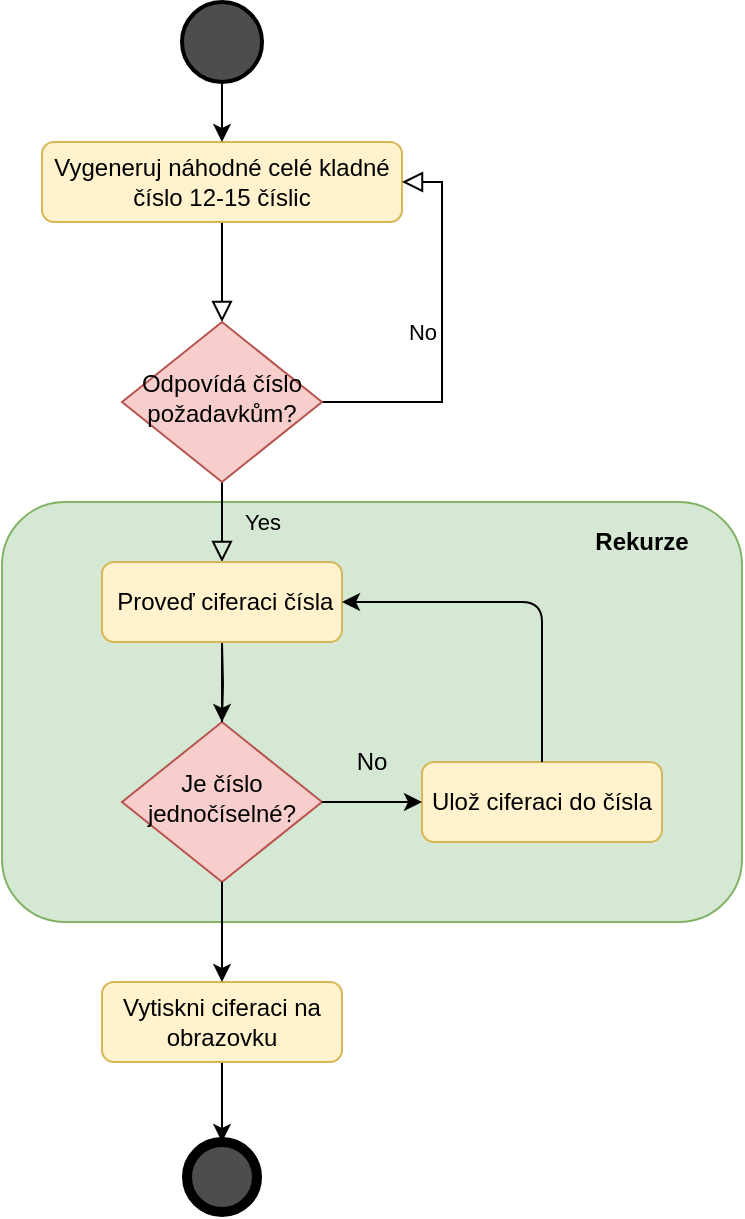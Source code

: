 <mxfile version="14.9.2" type="github">
  <diagram id="C5RBs43oDa-KdzZeNtuy" name="Page-1">
    <mxGraphModel dx="1182" dy="675" grid="1" gridSize="10" guides="1" tooltips="1" connect="1" arrows="1" fold="1" page="1" pageScale="1" pageWidth="827" pageHeight="1169" math="0" shadow="0">
      <root>
        <mxCell id="WIyWlLk6GJQsqaUBKTNV-0" />
        <mxCell id="WIyWlLk6GJQsqaUBKTNV-1" parent="WIyWlLk6GJQsqaUBKTNV-0" />
        <mxCell id="qn_D5Zz4uomN0qAojvKe-25" value="" style="rounded=1;whiteSpace=wrap;html=1;fillColor=#d5e8d4;strokeColor=#82b366;" vertex="1" parent="WIyWlLk6GJQsqaUBKTNV-1">
          <mxGeometry x="130" y="310" width="370" height="210" as="geometry" />
        </mxCell>
        <mxCell id="qn_D5Zz4uomN0qAojvKe-0" value="" style="rounded=0;html=1;jettySize=auto;orthogonalLoop=1;fontSize=11;endArrow=block;endFill=0;endSize=8;strokeWidth=1;shadow=0;labelBackgroundColor=none;edgeStyle=orthogonalEdgeStyle;" edge="1" parent="WIyWlLk6GJQsqaUBKTNV-1" source="qn_D5Zz4uomN0qAojvKe-1" target="qn_D5Zz4uomN0qAojvKe-4">
          <mxGeometry relative="1" as="geometry" />
        </mxCell>
        <mxCell id="qn_D5Zz4uomN0qAojvKe-1" value="Vygeneruj náhodné celé kladné číslo 12-15 číslic" style="rounded=1;whiteSpace=wrap;html=1;fontSize=12;glass=0;strokeWidth=1;shadow=0;fillColor=#fff2cc;strokeColor=#d6b656;" vertex="1" parent="WIyWlLk6GJQsqaUBKTNV-1">
          <mxGeometry x="150" y="130" width="180" height="40" as="geometry" />
        </mxCell>
        <mxCell id="qn_D5Zz4uomN0qAojvKe-3" value="No" style="edgeStyle=orthogonalEdgeStyle;rounded=0;html=1;jettySize=auto;orthogonalLoop=1;fontSize=11;endArrow=block;endFill=0;endSize=8;strokeWidth=1;shadow=0;labelBackgroundColor=none;entryX=1;entryY=0.5;entryDx=0;entryDy=0;" edge="1" parent="WIyWlLk6GJQsqaUBKTNV-1" source="qn_D5Zz4uomN0qAojvKe-4" target="qn_D5Zz4uomN0qAojvKe-1">
          <mxGeometry y="10" relative="1" as="geometry">
            <mxPoint as="offset" />
            <mxPoint x="340" y="260" as="targetPoint" />
            <Array as="points">
              <mxPoint x="350" y="260" />
              <mxPoint x="350" y="150" />
            </Array>
          </mxGeometry>
        </mxCell>
        <mxCell id="qn_D5Zz4uomN0qAojvKe-11" value="" style="edgeStyle=orthogonalEdgeStyle;rounded=0;orthogonalLoop=1;jettySize=auto;html=1;" edge="1" parent="WIyWlLk6GJQsqaUBKTNV-1" source="qn_D5Zz4uomN0qAojvKe-12" target="qn_D5Zz4uomN0qAojvKe-1">
          <mxGeometry relative="1" as="geometry" />
        </mxCell>
        <mxCell id="qn_D5Zz4uomN0qAojvKe-12" value="" style="strokeWidth=2;html=1;shape=mxgraph.flowchart.start_2;whiteSpace=wrap;fillColor=#4D4D4D;" vertex="1" parent="WIyWlLk6GJQsqaUBKTNV-1">
          <mxGeometry x="220" y="60" width="40" height="40" as="geometry" />
        </mxCell>
        <mxCell id="qn_D5Zz4uomN0qAojvKe-13" value="" style="shape=ellipse;html=1;dashed=0;whitespace=wrap;aspect=fixed;strokeWidth=5;perimeter=ellipsePerimeter;fillColor=#4D4D4D;" vertex="1" parent="WIyWlLk6GJQsqaUBKTNV-1">
          <mxGeometry x="222.5" y="630" width="35" height="35" as="geometry" />
        </mxCell>
        <mxCell id="qn_D5Zz4uomN0qAojvKe-20" value="" style="edgeStyle=orthogonalEdgeStyle;rounded=0;orthogonalLoop=1;jettySize=auto;html=1;" edge="1" parent="WIyWlLk6GJQsqaUBKTNV-1" source="qn_D5Zz4uomN0qAojvKe-21" target="qn_D5Zz4uomN0qAojvKe-13">
          <mxGeometry relative="1" as="geometry" />
        </mxCell>
        <mxCell id="qn_D5Zz4uomN0qAojvKe-21" value="Vytiskni ciferaci na obrazovku" style="rounded=1;whiteSpace=wrap;html=1;fontSize=12;glass=0;strokeWidth=1;shadow=0;fillColor=#fff2cc;strokeColor=#d6b656;" vertex="1" parent="WIyWlLk6GJQsqaUBKTNV-1">
          <mxGeometry x="180" y="550" width="120" height="40" as="geometry" />
        </mxCell>
        <mxCell id="qn_D5Zz4uomN0qAojvKe-2" value="Yes" style="rounded=0;html=1;jettySize=auto;orthogonalLoop=1;fontSize=11;endArrow=block;endFill=0;endSize=8;strokeWidth=1;shadow=0;labelBackgroundColor=none;edgeStyle=orthogonalEdgeStyle;" edge="1" parent="WIyWlLk6GJQsqaUBKTNV-1" source="qn_D5Zz4uomN0qAojvKe-4">
          <mxGeometry y="20" relative="1" as="geometry">
            <mxPoint as="offset" />
            <mxPoint x="240" y="340" as="targetPoint" />
          </mxGeometry>
        </mxCell>
        <mxCell id="qn_D5Zz4uomN0qAojvKe-4" value="Odpovídá číslo požadavkům?" style="rhombus;whiteSpace=wrap;html=1;shadow=0;fontFamily=Helvetica;fontSize=12;align=center;strokeWidth=1;spacing=6;spacingTop=-4;fillColor=#f8cecc;strokeColor=#b85450;" vertex="1" parent="WIyWlLk6GJQsqaUBKTNV-1">
          <mxGeometry x="190" y="220" width="100" height="80" as="geometry" />
        </mxCell>
        <mxCell id="qn_D5Zz4uomN0qAojvKe-24" value="" style="edgeStyle=orthogonalEdgeStyle;rounded=0;orthogonalLoop=1;jettySize=auto;html=1;" edge="1" parent="WIyWlLk6GJQsqaUBKTNV-1" source="qn_D5Zz4uomN0qAojvKe-10" target="qn_D5Zz4uomN0qAojvKe-16">
          <mxGeometry relative="1" as="geometry" />
        </mxCell>
        <mxCell id="qn_D5Zz4uomN0qAojvKe-22" value="No" style="text;html=1;strokeColor=none;fillColor=none;align=center;verticalAlign=middle;whiteSpace=wrap;rounded=0;" vertex="1" parent="WIyWlLk6GJQsqaUBKTNV-1">
          <mxGeometry x="295" y="430" width="40" height="20" as="geometry" />
        </mxCell>
        <mxCell id="qn_D5Zz4uomN0qAojvKe-16" value="Je číslo jednočíselné?" style="rhombus;whiteSpace=wrap;html=1;shadow=0;fontFamily=Helvetica;fontSize=12;align=center;strokeWidth=1;spacing=6;spacingTop=-4;fillColor=#f8cecc;strokeColor=#b85450;" vertex="1" parent="WIyWlLk6GJQsqaUBKTNV-1">
          <mxGeometry x="190" y="420" width="100" height="80" as="geometry" />
        </mxCell>
        <mxCell id="qn_D5Zz4uomN0qAojvKe-23" value="" style="rounded=0;html=1;jettySize=auto;orthogonalLoop=1;fontSize=11;endArrow=none;endFill=0;endSize=8;strokeWidth=1;shadow=0;labelBackgroundColor=none;edgeStyle=orthogonalEdgeStyle;entryX=0.5;entryY=0;entryDx=0;entryDy=0;" edge="1" parent="WIyWlLk6GJQsqaUBKTNV-1" target="qn_D5Zz4uomN0qAojvKe-16">
          <mxGeometry x="0.333" y="20" relative="1" as="geometry">
            <mxPoint as="offset" />
            <mxPoint x="240" y="480" as="targetPoint" />
            <mxPoint x="240" y="380" as="sourcePoint" />
          </mxGeometry>
        </mxCell>
        <mxCell id="qn_D5Zz4uomN0qAojvKe-10" value="&amp;nbsp;Proveď ciferaci čísla" style="rounded=1;whiteSpace=wrap;html=1;fontSize=12;glass=0;strokeWidth=1;shadow=0;fillColor=#fff2cc;strokeColor=#d6b656;" vertex="1" parent="WIyWlLk6GJQsqaUBKTNV-1">
          <mxGeometry x="180" y="340" width="120" height="40" as="geometry" />
        </mxCell>
        <mxCell id="qn_D5Zz4uomN0qAojvKe-26" value="Ulož ciferaci do čísla" style="rounded=1;whiteSpace=wrap;html=1;fontSize=12;glass=0;strokeWidth=1;shadow=0;fillColor=#fff2cc;strokeColor=#d6b656;" vertex="1" parent="WIyWlLk6GJQsqaUBKTNV-1">
          <mxGeometry x="340" y="440" width="120" height="40" as="geometry" />
        </mxCell>
        <mxCell id="qn_D5Zz4uomN0qAojvKe-27" value="" style="endArrow=classic;html=1;entryX=0;entryY=0.5;entryDx=0;entryDy=0;" edge="1" parent="WIyWlLk6GJQsqaUBKTNV-1" target="qn_D5Zz4uomN0qAojvKe-26">
          <mxGeometry width="50" height="50" relative="1" as="geometry">
            <mxPoint x="290" y="460" as="sourcePoint" />
            <mxPoint x="430" y="310" as="targetPoint" />
            <Array as="points" />
          </mxGeometry>
        </mxCell>
        <mxCell id="qn_D5Zz4uomN0qAojvKe-28" value="" style="endArrow=classic;html=1;exitX=0.5;exitY=0;exitDx=0;exitDy=0;" edge="1" parent="WIyWlLk6GJQsqaUBKTNV-1" source="qn_D5Zz4uomN0qAojvKe-26">
          <mxGeometry width="50" height="50" relative="1" as="geometry">
            <mxPoint x="380" y="360" as="sourcePoint" />
            <mxPoint x="300" y="360" as="targetPoint" />
            <Array as="points">
              <mxPoint x="400" y="360" />
            </Array>
          </mxGeometry>
        </mxCell>
        <mxCell id="qn_D5Zz4uomN0qAojvKe-29" value="" style="endArrow=classic;html=1;" edge="1" parent="WIyWlLk6GJQsqaUBKTNV-1">
          <mxGeometry width="50" height="50" relative="1" as="geometry">
            <mxPoint x="240" y="500" as="sourcePoint" />
            <mxPoint x="240" y="550" as="targetPoint" />
          </mxGeometry>
        </mxCell>
        <mxCell id="qn_D5Zz4uomN0qAojvKe-31" value="Rekurze" style="text;html=1;strokeColor=none;fillColor=none;align=center;verticalAlign=middle;whiteSpace=wrap;rounded=0;fontStyle=1" vertex="1" parent="WIyWlLk6GJQsqaUBKTNV-1">
          <mxGeometry x="430" y="320" width="40" height="20" as="geometry" />
        </mxCell>
      </root>
    </mxGraphModel>
  </diagram>
</mxfile>
